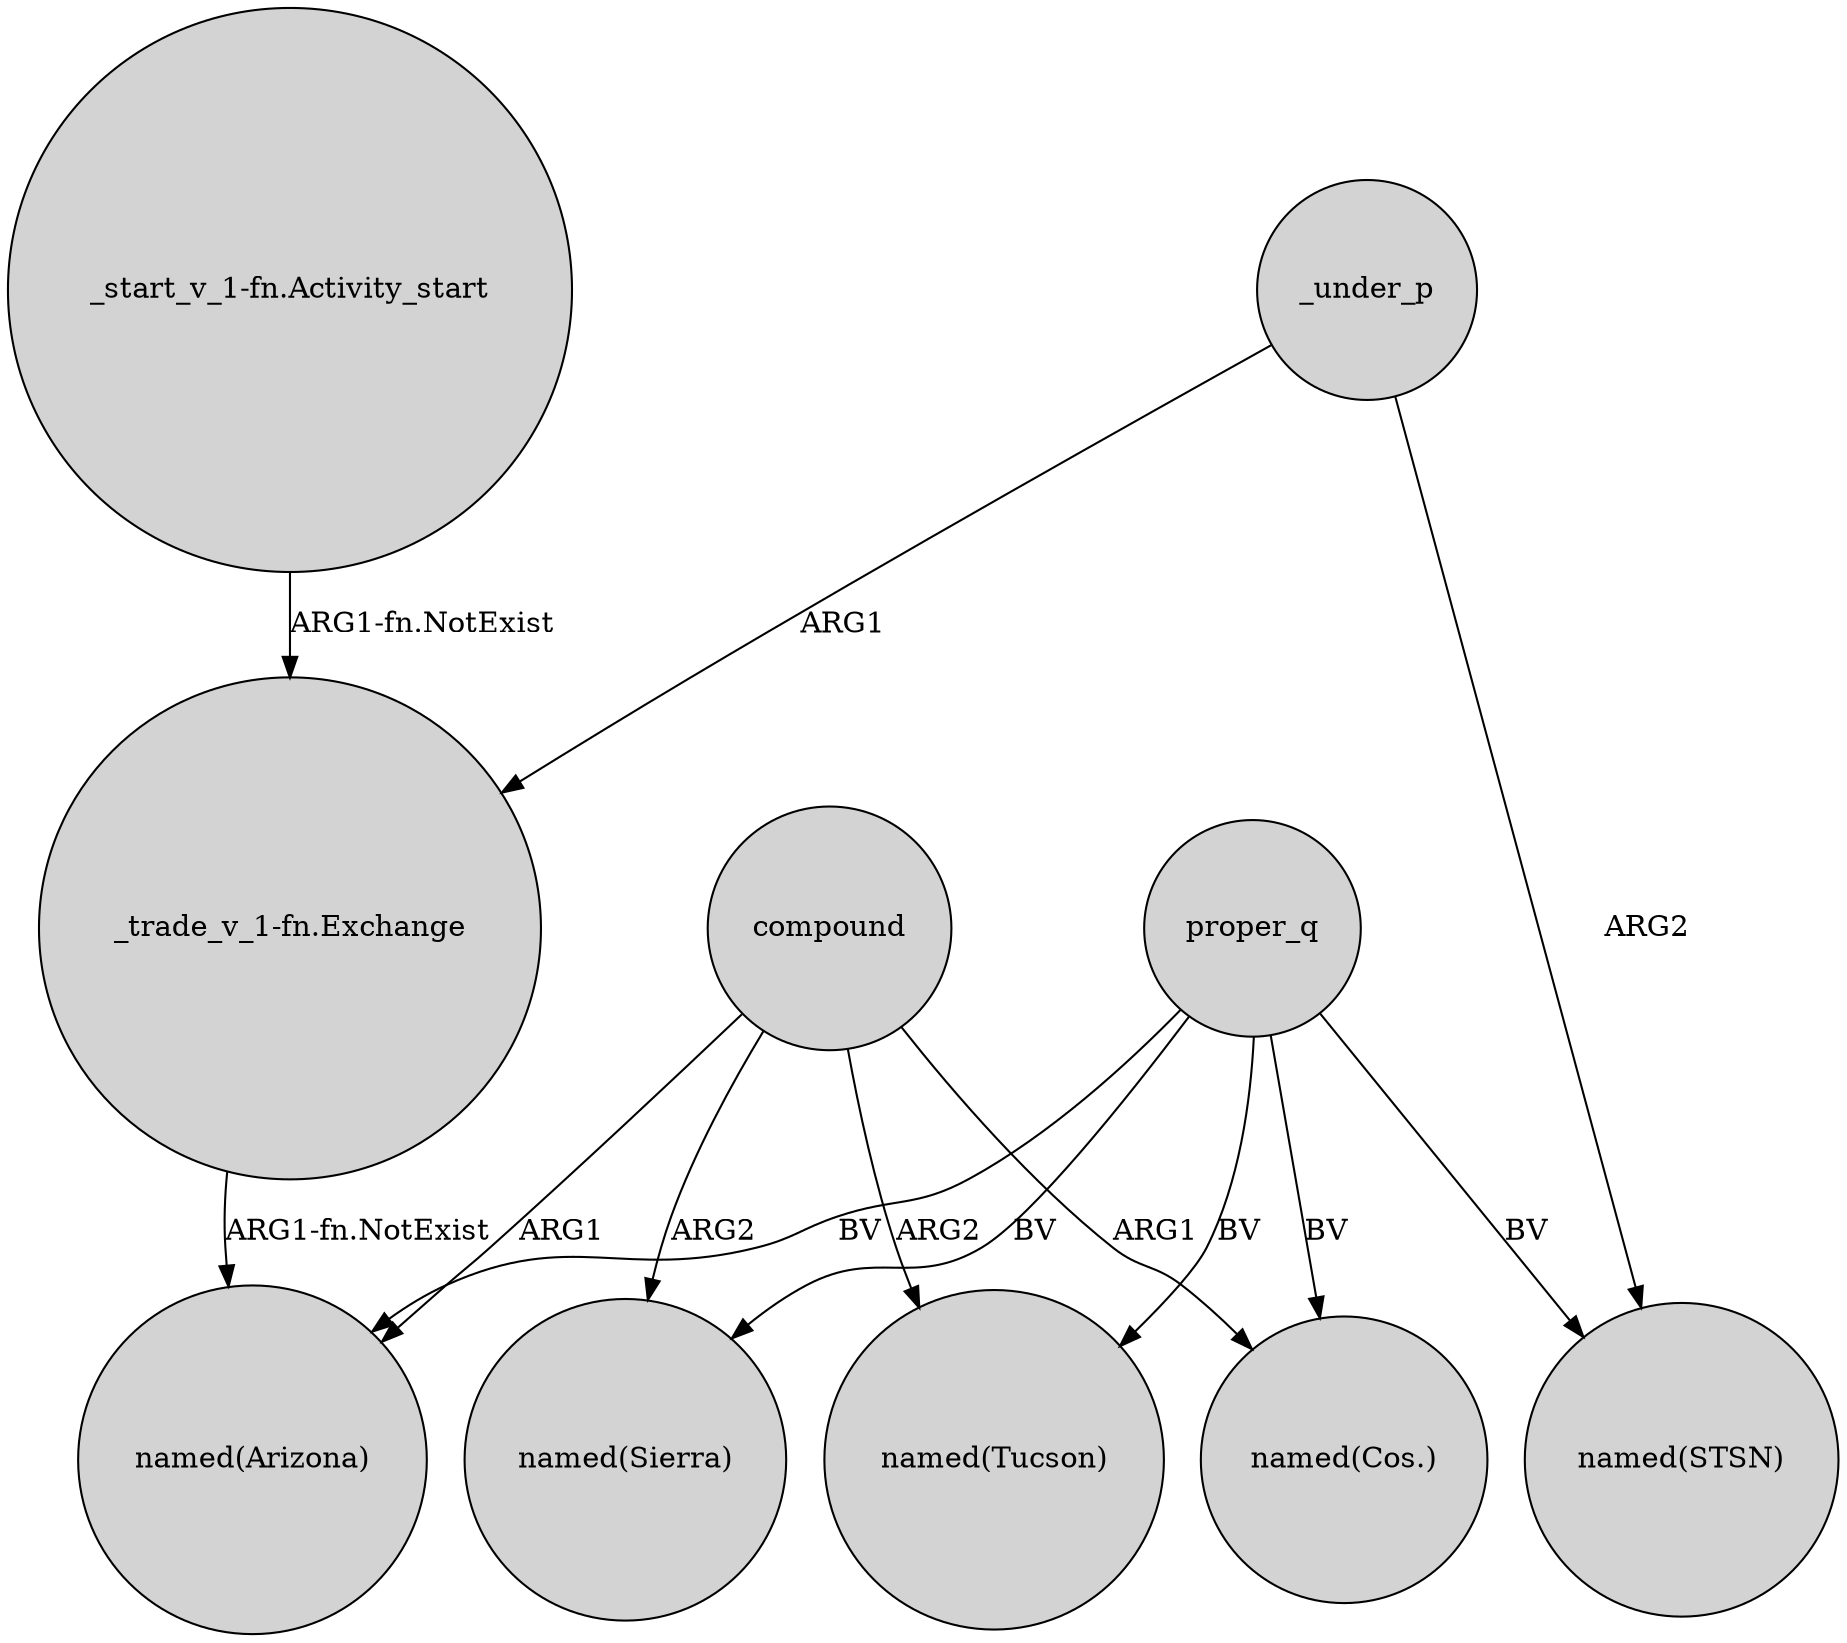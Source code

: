 digraph {
	node [shape=circle style=filled]
	"_trade_v_1-fn.Exchange" -> "named(Arizona)" [label="ARG1-fn.NotExist"]
	compound -> "named(Arizona)" [label=ARG1]
	proper_q -> "named(STSN)" [label=BV]
	proper_q -> "named(Arizona)" [label=BV]
	proper_q -> "named(Sierra)" [label=BV]
	_under_p -> "_trade_v_1-fn.Exchange" [label=ARG1]
	_under_p -> "named(STSN)" [label=ARG2]
	proper_q -> "named(Cos.)" [label=BV]
	compound -> "named(Sierra)" [label=ARG2]
	"_start_v_1-fn.Activity_start" -> "_trade_v_1-fn.Exchange" [label="ARG1-fn.NotExist"]
	compound -> "named(Tucson)" [label=ARG2]
	proper_q -> "named(Tucson)" [label=BV]
	compound -> "named(Cos.)" [label=ARG1]
}
